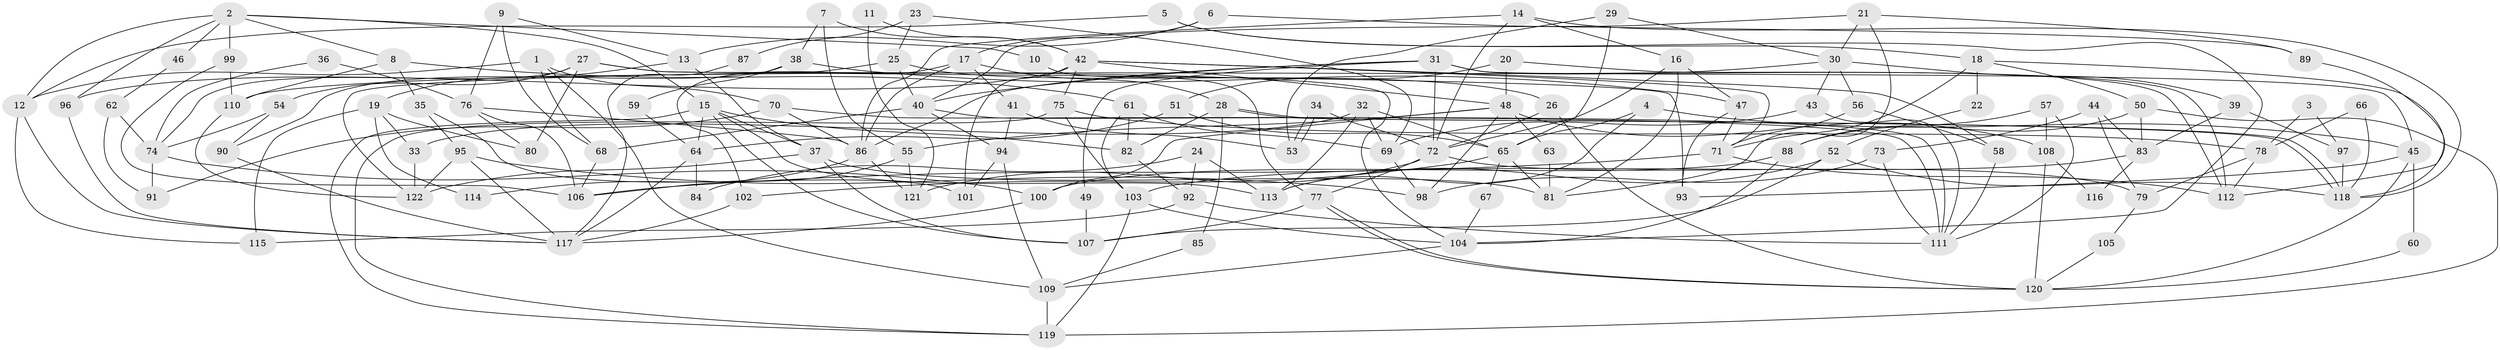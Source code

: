 // Generated by graph-tools (version 1.1) at 2025/51/03/09/25 04:51:14]
// undirected, 122 vertices, 244 edges
graph export_dot {
graph [start="1"]
  node [color=gray90,style=filled];
  1;
  2;
  3;
  4;
  5;
  6;
  7;
  8;
  9;
  10;
  11;
  12;
  13;
  14;
  15;
  16;
  17;
  18;
  19;
  20;
  21;
  22;
  23;
  24;
  25;
  26;
  27;
  28;
  29;
  30;
  31;
  32;
  33;
  34;
  35;
  36;
  37;
  38;
  39;
  40;
  41;
  42;
  43;
  44;
  45;
  46;
  47;
  48;
  49;
  50;
  51;
  52;
  53;
  54;
  55;
  56;
  57;
  58;
  59;
  60;
  61;
  62;
  63;
  64;
  65;
  66;
  67;
  68;
  69;
  70;
  71;
  72;
  73;
  74;
  75;
  76;
  77;
  78;
  79;
  80;
  81;
  82;
  83;
  84;
  85;
  86;
  87;
  88;
  89;
  90;
  91;
  92;
  93;
  94;
  95;
  96;
  97;
  98;
  99;
  100;
  101;
  102;
  103;
  104;
  105;
  106;
  107;
  108;
  109;
  110;
  111;
  112;
  113;
  114;
  115;
  116;
  117;
  118;
  119;
  120;
  121;
  122;
  1 -- 70;
  1 -- 12;
  1 -- 68;
  1 -- 109;
  2 -- 15;
  2 -- 8;
  2 -- 10;
  2 -- 12;
  2 -- 46;
  2 -- 96;
  2 -- 99;
  3 -- 78;
  3 -- 97;
  4 -- 45;
  4 -- 65;
  4 -- 113;
  5 -- 104;
  5 -- 12;
  5 -- 18;
  6 -- 17;
  6 -- 13;
  6 -- 89;
  7 -- 42;
  7 -- 55;
  7 -- 38;
  8 -- 35;
  8 -- 61;
  8 -- 110;
  9 -- 76;
  9 -- 13;
  9 -- 68;
  10 -- 77;
  11 -- 42;
  11 -- 121;
  12 -- 117;
  12 -- 115;
  13 -- 37;
  13 -- 19;
  14 -- 72;
  14 -- 16;
  14 -- 86;
  14 -- 118;
  15 -- 107;
  15 -- 113;
  15 -- 37;
  15 -- 64;
  15 -- 82;
  15 -- 119;
  16 -- 81;
  16 -- 72;
  16 -- 47;
  17 -- 102;
  17 -- 41;
  17 -- 28;
  17 -- 86;
  18 -- 118;
  18 -- 22;
  18 -- 50;
  18 -- 71;
  19 -- 115;
  19 -- 80;
  19 -- 33;
  19 -- 114;
  20 -- 48;
  20 -- 112;
  20 -- 51;
  21 -- 40;
  21 -- 30;
  21 -- 81;
  21 -- 89;
  22 -- 52;
  23 -- 25;
  23 -- 69;
  23 -- 87;
  24 -- 113;
  24 -- 92;
  24 -- 84;
  25 -- 40;
  25 -- 122;
  25 -- 26;
  26 -- 72;
  26 -- 120;
  27 -- 93;
  27 -- 54;
  27 -- 74;
  27 -- 80;
  27 -- 104;
  28 -- 118;
  28 -- 118;
  28 -- 82;
  28 -- 85;
  29 -- 65;
  29 -- 30;
  29 -- 53;
  30 -- 56;
  30 -- 110;
  30 -- 39;
  30 -- 43;
  31 -- 112;
  31 -- 86;
  31 -- 40;
  31 -- 45;
  31 -- 49;
  31 -- 72;
  32 -- 113;
  32 -- 69;
  32 -- 33;
  32 -- 65;
  33 -- 122;
  34 -- 72;
  34 -- 53;
  34 -- 53;
  35 -- 101;
  35 -- 95;
  36 -- 76;
  36 -- 74;
  37 -- 122;
  37 -- 81;
  37 -- 107;
  38 -- 47;
  38 -- 59;
  38 -- 90;
  39 -- 83;
  39 -- 97;
  40 -- 68;
  40 -- 94;
  40 -- 111;
  41 -- 53;
  41 -- 94;
  42 -- 48;
  42 -- 75;
  42 -- 58;
  42 -- 71;
  42 -- 96;
  42 -- 101;
  43 -- 69;
  43 -- 111;
  44 -- 79;
  44 -- 83;
  44 -- 73;
  45 -- 120;
  45 -- 60;
  45 -- 93;
  46 -- 62;
  47 -- 71;
  47 -- 93;
  48 -- 100;
  48 -- 98;
  48 -- 55;
  48 -- 63;
  48 -- 108;
  49 -- 107;
  50 -- 119;
  50 -- 83;
  50 -- 88;
  51 -- 65;
  51 -- 64;
  52 -- 107;
  52 -- 118;
  52 -- 113;
  54 -- 74;
  54 -- 90;
  55 -- 106;
  55 -- 121;
  56 -- 71;
  56 -- 58;
  57 -- 108;
  57 -- 111;
  57 -- 88;
  58 -- 111;
  59 -- 64;
  60 -- 120;
  61 -- 103;
  61 -- 82;
  61 -- 69;
  62 -- 74;
  62 -- 91;
  63 -- 81;
  64 -- 84;
  64 -- 117;
  65 -- 81;
  65 -- 67;
  65 -- 102;
  66 -- 78;
  66 -- 118;
  67 -- 104;
  68 -- 106;
  69 -- 98;
  70 -- 86;
  70 -- 111;
  70 -- 91;
  71 -- 106;
  71 -- 112;
  72 -- 121;
  72 -- 77;
  72 -- 79;
  73 -- 111;
  73 -- 98;
  74 -- 100;
  74 -- 91;
  75 -- 103;
  75 -- 119;
  75 -- 78;
  76 -- 106;
  76 -- 86;
  76 -- 80;
  77 -- 120;
  77 -- 120;
  77 -- 107;
  78 -- 112;
  78 -- 79;
  79 -- 105;
  82 -- 92;
  83 -- 103;
  83 -- 116;
  85 -- 109;
  86 -- 114;
  86 -- 121;
  87 -- 117;
  88 -- 100;
  88 -- 104;
  89 -- 112;
  90 -- 117;
  92 -- 111;
  92 -- 115;
  94 -- 109;
  94 -- 101;
  95 -- 122;
  95 -- 117;
  95 -- 98;
  96 -- 117;
  97 -- 118;
  99 -- 106;
  99 -- 110;
  100 -- 117;
  102 -- 117;
  103 -- 104;
  103 -- 119;
  104 -- 109;
  105 -- 120;
  108 -- 120;
  108 -- 116;
  109 -- 119;
  110 -- 122;
}
